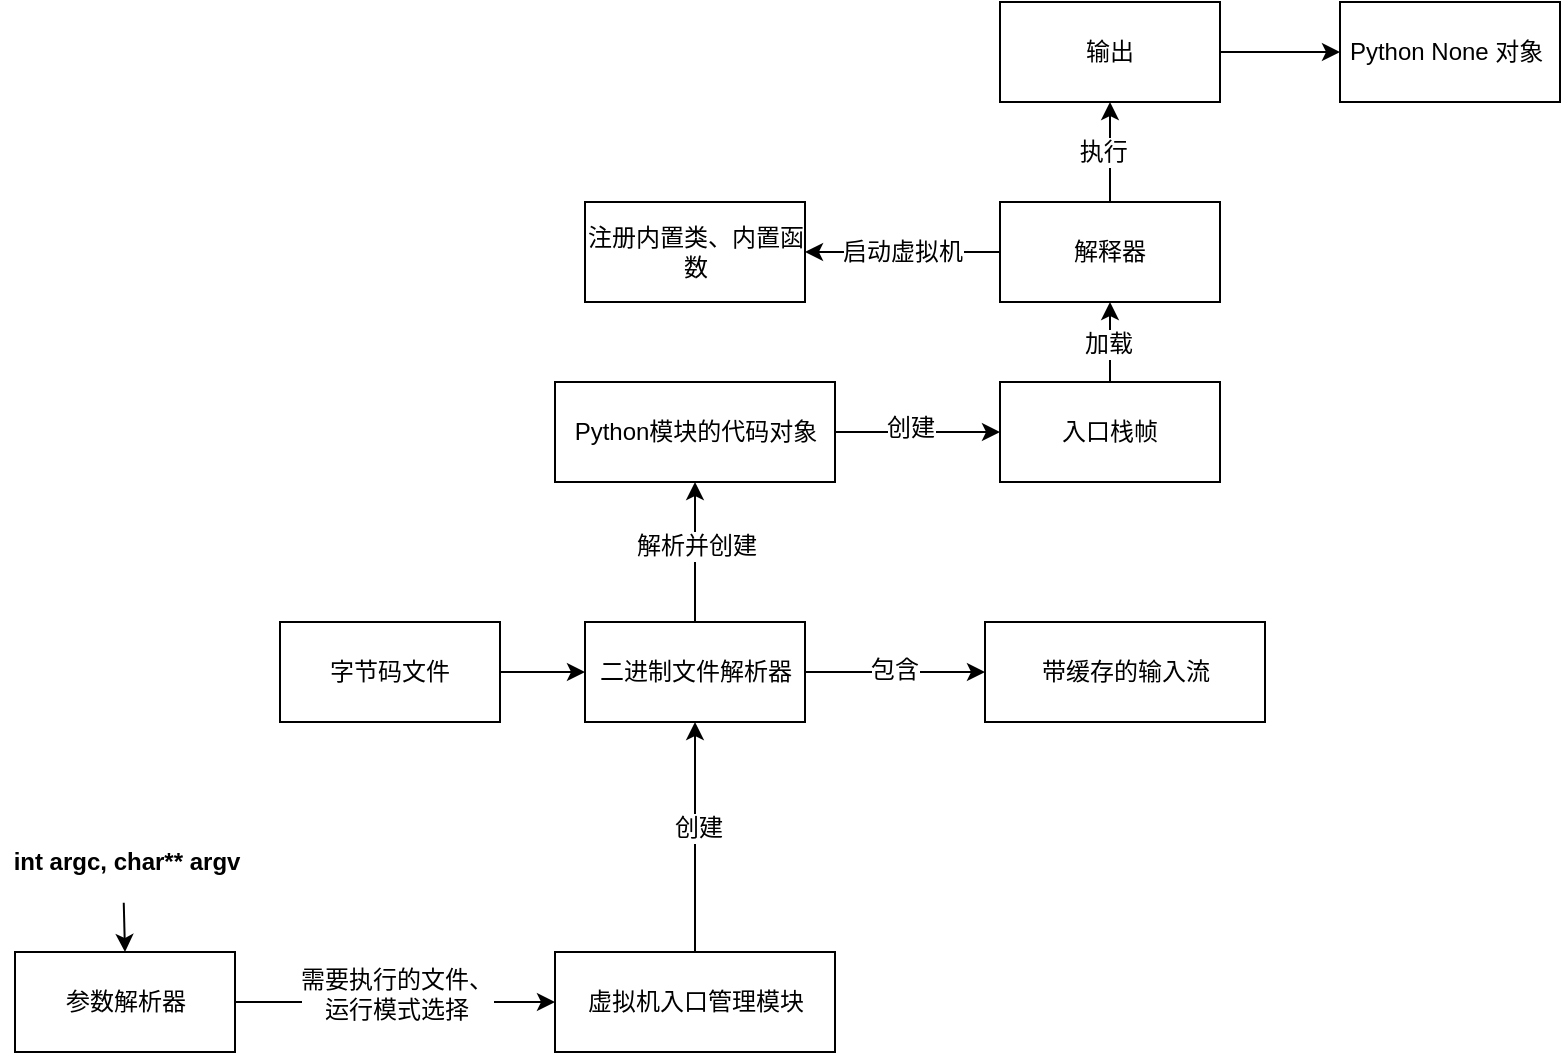 <mxfile version="26.1.1">
  <diagram name="第 1 页" id="PH0EhnSLpC4yuKBZsaBQ">
    <mxGraphModel dx="1562" dy="917" grid="1" gridSize="10" guides="1" tooltips="1" connect="1" arrows="1" fold="1" page="1" pageScale="1" pageWidth="827" pageHeight="1169" math="0" shadow="0">
      <root>
        <mxCell id="0" />
        <mxCell id="1" parent="0" />
        <mxCell id="88KWjVQijQ03BuX8HvaY-6" value="带缓存的输入流" style="html=1;whiteSpace=wrap;" parent="1" vertex="1">
          <mxGeometry x="512.5" y="380" width="140" height="50" as="geometry" />
        </mxCell>
        <mxCell id="88KWjVQijQ03BuX8HvaY-13" style="edgeStyle=orthogonalEdgeStyle;rounded=0;orthogonalLoop=1;jettySize=auto;html=1;exitX=1;exitY=0.5;exitDx=0;exitDy=0;entryX=0;entryY=0.5;entryDx=0;entryDy=0;fontFamily=Helvetica;fontSize=12;fontColor=default;" parent="1" source="88KWjVQijQ03BuX8HvaY-8" target="88KWjVQijQ03BuX8HvaY-6" edge="1">
          <mxGeometry relative="1" as="geometry" />
        </mxCell>
        <mxCell id="88KWjVQijQ03BuX8HvaY-14" value="包含" style="edgeLabel;html=1;align=center;verticalAlign=middle;resizable=0;points=[];strokeColor=default;fontFamily=Helvetica;fontSize=12;fontColor=default;fillColor=default;" parent="88KWjVQijQ03BuX8HvaY-13" vertex="1" connectable="0">
          <mxGeometry x="-0.013" y="1" relative="1" as="geometry">
            <mxPoint as="offset" />
          </mxGeometry>
        </mxCell>
        <mxCell id="88KWjVQijQ03BuX8HvaY-32" style="edgeStyle=orthogonalEdgeStyle;rounded=0;orthogonalLoop=1;jettySize=auto;html=1;exitX=0.5;exitY=0;exitDx=0;exitDy=0;entryX=0.5;entryY=1;entryDx=0;entryDy=0;fontFamily=Helvetica;fontSize=12;fontColor=default;" parent="1" source="88KWjVQijQ03BuX8HvaY-8" target="88KWjVQijQ03BuX8HvaY-31" edge="1">
          <mxGeometry relative="1" as="geometry" />
        </mxCell>
        <mxCell id="88KWjVQijQ03BuX8HvaY-33" value="解析并创建" style="edgeLabel;html=1;align=center;verticalAlign=middle;resizable=0;points=[];strokeColor=default;fontFamily=Helvetica;fontSize=12;fontColor=default;fillColor=default;" parent="88KWjVQijQ03BuX8HvaY-32" vertex="1" connectable="0">
          <mxGeometry x="0.088" relative="1" as="geometry">
            <mxPoint as="offset" />
          </mxGeometry>
        </mxCell>
        <mxCell id="88KWjVQijQ03BuX8HvaY-8" value="二进制文件解析器" style="html=1;whiteSpace=wrap;strokeColor=default;align=center;verticalAlign=middle;fontFamily=Helvetica;fontSize=12;fontColor=default;fillColor=default;" parent="1" vertex="1">
          <mxGeometry x="312.5" y="380" width="110" height="50" as="geometry" />
        </mxCell>
        <mxCell id="88KWjVQijQ03BuX8HvaY-11" style="edgeStyle=orthogonalEdgeStyle;rounded=0;orthogonalLoop=1;jettySize=auto;html=1;exitX=0.5;exitY=0;exitDx=0;exitDy=0;entryX=0.5;entryY=1;entryDx=0;entryDy=0;fontFamily=Helvetica;fontSize=12;fontColor=default;" parent="1" source="88KWjVQijQ03BuX8HvaY-10" target="88KWjVQijQ03BuX8HvaY-8" edge="1">
          <mxGeometry relative="1" as="geometry" />
        </mxCell>
        <mxCell id="88KWjVQijQ03BuX8HvaY-12" value="" style="edgeLabel;html=1;align=center;verticalAlign=middle;resizable=0;points=[];strokeColor=default;fontFamily=Helvetica;fontSize=12;fontColor=default;fillColor=default;" parent="88KWjVQijQ03BuX8HvaY-11" vertex="1" connectable="0">
          <mxGeometry x="0.046" y="-2" relative="1" as="geometry">
            <mxPoint as="offset" />
          </mxGeometry>
        </mxCell>
        <mxCell id="88KWjVQijQ03BuX8HvaY-28" value="创建" style="edgeLabel;html=1;align=center;verticalAlign=middle;resizable=0;points=[];strokeColor=default;fontFamily=Helvetica;fontSize=12;fontColor=default;fillColor=default;" parent="88KWjVQijQ03BuX8HvaY-11" vertex="1" connectable="0">
          <mxGeometry x="0.078" y="-1" relative="1" as="geometry">
            <mxPoint as="offset" />
          </mxGeometry>
        </mxCell>
        <mxCell id="88KWjVQijQ03BuX8HvaY-10" value="虚拟机入口管理模块" style="html=1;whiteSpace=wrap;strokeColor=default;align=center;verticalAlign=middle;fontFamily=Helvetica;fontSize=12;fontColor=default;fillColor=default;" parent="1" vertex="1">
          <mxGeometry x="297.5" y="545" width="140" height="50" as="geometry" />
        </mxCell>
        <mxCell id="88KWjVQijQ03BuX8HvaY-21" style="edgeStyle=orthogonalEdgeStyle;rounded=0;orthogonalLoop=1;jettySize=auto;html=1;exitX=1;exitY=0.5;exitDx=0;exitDy=0;entryX=0;entryY=0.5;entryDx=0;entryDy=0;fontFamily=Helvetica;fontSize=12;fontColor=default;" parent="1" source="88KWjVQijQ03BuX8HvaY-17" target="88KWjVQijQ03BuX8HvaY-10" edge="1">
          <mxGeometry relative="1" as="geometry" />
        </mxCell>
        <mxCell id="88KWjVQijQ03BuX8HvaY-22" value="需要执行的文件、&lt;div&gt;运行模式选择&lt;/div&gt;" style="edgeLabel;html=1;align=center;verticalAlign=middle;resizable=0;points=[];strokeColor=default;fontFamily=Helvetica;fontSize=12;fontColor=default;fillColor=default;" parent="88KWjVQijQ03BuX8HvaY-21" vertex="1" connectable="0">
          <mxGeometry x="-0.003" y="4" relative="1" as="geometry">
            <mxPoint as="offset" />
          </mxGeometry>
        </mxCell>
        <mxCell id="88KWjVQijQ03BuX8HvaY-17" value="参数解析器" style="html=1;whiteSpace=wrap;strokeColor=default;align=center;verticalAlign=middle;fontFamily=Helvetica;fontSize=12;fontColor=default;fillColor=default;" parent="1" vertex="1">
          <mxGeometry x="27.5" y="545" width="110" height="50" as="geometry" />
        </mxCell>
        <mxCell id="88KWjVQijQ03BuX8HvaY-19" value="int argc, char** argv" style="text;align=center;fontStyle=1;verticalAlign=middle;spacingLeft=3;spacingRight=3;strokeColor=none;rotatable=0;points=[[0,0.5],[1,0.5]];portConstraint=eastwest;html=1;fontFamily=Helvetica;fontSize=12;fontColor=default;" parent="1" vertex="1">
          <mxGeometry x="20" y="480" width="125" height="40" as="geometry" />
        </mxCell>
        <mxCell id="88KWjVQijQ03BuX8HvaY-20" style="edgeStyle=orthogonalEdgeStyle;rounded=0;orthogonalLoop=1;jettySize=auto;html=1;exitX=0.495;exitY=1.01;exitDx=0;exitDy=0;entryX=0.5;entryY=0;entryDx=0;entryDy=0;fontFamily=Helvetica;fontSize=12;fontColor=default;exitPerimeter=0;" parent="1" source="88KWjVQijQ03BuX8HvaY-19" target="88KWjVQijQ03BuX8HvaY-17" edge="1">
          <mxGeometry relative="1" as="geometry" />
        </mxCell>
        <mxCell id="88KWjVQijQ03BuX8HvaY-30" style="edgeStyle=orthogonalEdgeStyle;rounded=0;orthogonalLoop=1;jettySize=auto;html=1;exitX=1;exitY=0.5;exitDx=0;exitDy=0;entryX=0;entryY=0.5;entryDx=0;entryDy=0;fontFamily=Helvetica;fontSize=12;fontColor=default;" parent="1" source="88KWjVQijQ03BuX8HvaY-29" target="88KWjVQijQ03BuX8HvaY-8" edge="1">
          <mxGeometry relative="1" as="geometry" />
        </mxCell>
        <mxCell id="88KWjVQijQ03BuX8HvaY-29" value="字节码文件" style="html=1;whiteSpace=wrap;strokeColor=default;align=center;verticalAlign=middle;fontFamily=Helvetica;fontSize=12;fontColor=default;fillColor=default;" parent="1" vertex="1">
          <mxGeometry x="160" y="380" width="110" height="50" as="geometry" />
        </mxCell>
        <mxCell id="88KWjVQijQ03BuX8HvaY-41" style="edgeStyle=orthogonalEdgeStyle;rounded=0;orthogonalLoop=1;jettySize=auto;html=1;exitX=1;exitY=0.5;exitDx=0;exitDy=0;entryX=0;entryY=0.5;entryDx=0;entryDy=0;fontFamily=Helvetica;fontSize=12;fontColor=default;" parent="1" source="88KWjVQijQ03BuX8HvaY-31" target="88KWjVQijQ03BuX8HvaY-40" edge="1">
          <mxGeometry relative="1" as="geometry" />
        </mxCell>
        <mxCell id="88KWjVQijQ03BuX8HvaY-42" value="创建" style="edgeLabel;html=1;align=center;verticalAlign=middle;resizable=0;points=[];strokeColor=default;fontFamily=Helvetica;fontSize=12;fontColor=default;fillColor=default;" parent="88KWjVQijQ03BuX8HvaY-41" vertex="1" connectable="0">
          <mxGeometry x="-0.091" y="2" relative="1" as="geometry">
            <mxPoint as="offset" />
          </mxGeometry>
        </mxCell>
        <mxCell id="88KWjVQijQ03BuX8HvaY-31" value="Python模块的代码对象" style="html=1;whiteSpace=wrap;strokeColor=default;align=center;verticalAlign=middle;fontFamily=Helvetica;fontSize=12;fontColor=default;fillColor=default;" parent="1" vertex="1">
          <mxGeometry x="297.5" y="260" width="140" height="50" as="geometry" />
        </mxCell>
        <mxCell id="88KWjVQijQ03BuX8HvaY-34" value="注册内置类、内置函数" style="html=1;whiteSpace=wrap;strokeColor=default;align=center;verticalAlign=middle;fontFamily=Helvetica;fontSize=12;fontColor=default;fillColor=default;" parent="1" vertex="1">
          <mxGeometry x="312.5" y="170" width="110" height="50" as="geometry" />
        </mxCell>
        <mxCell id="88KWjVQijQ03BuX8HvaY-38" value="启动虚拟机" style="edgeStyle=orthogonalEdgeStyle;rounded=0;orthogonalLoop=1;jettySize=auto;html=1;exitX=0;exitY=0.5;exitDx=0;exitDy=0;entryX=1;entryY=0.5;entryDx=0;entryDy=0;fontFamily=Helvetica;fontSize=12;fontColor=default;" parent="1" source="88KWjVQijQ03BuX8HvaY-35" target="88KWjVQijQ03BuX8HvaY-34" edge="1">
          <mxGeometry x="0.005" relative="1" as="geometry">
            <mxPoint as="offset" />
          </mxGeometry>
        </mxCell>
        <mxCell id="88KWjVQijQ03BuX8HvaY-46" style="edgeStyle=orthogonalEdgeStyle;rounded=0;orthogonalLoop=1;jettySize=auto;html=1;exitX=0.5;exitY=0;exitDx=0;exitDy=0;entryX=0.5;entryY=1;entryDx=0;entryDy=0;fontFamily=Helvetica;fontSize=12;fontColor=default;" parent="1" source="88KWjVQijQ03BuX8HvaY-35" target="88KWjVQijQ03BuX8HvaY-45" edge="1">
          <mxGeometry relative="1" as="geometry" />
        </mxCell>
        <mxCell id="88KWjVQijQ03BuX8HvaY-47" value="执行&amp;nbsp;" style="edgeLabel;html=1;align=center;verticalAlign=middle;resizable=0;points=[];strokeColor=default;fontFamily=Helvetica;fontSize=12;fontColor=default;fillColor=default;" parent="88KWjVQijQ03BuX8HvaY-46" vertex="1" connectable="0">
          <mxGeometry x="0.024" y="2" relative="1" as="geometry">
            <mxPoint as="offset" />
          </mxGeometry>
        </mxCell>
        <mxCell id="88KWjVQijQ03BuX8HvaY-35" value="解释器" style="html=1;whiteSpace=wrap;strokeColor=default;align=center;verticalAlign=middle;fontFamily=Helvetica;fontSize=12;fontColor=default;fillColor=default;" parent="1" vertex="1">
          <mxGeometry x="520" y="170" width="110" height="50" as="geometry" />
        </mxCell>
        <mxCell id="88KWjVQijQ03BuX8HvaY-43" style="edgeStyle=orthogonalEdgeStyle;rounded=0;orthogonalLoop=1;jettySize=auto;html=1;exitX=0.5;exitY=0;exitDx=0;exitDy=0;entryX=0.5;entryY=1;entryDx=0;entryDy=0;fontFamily=Helvetica;fontSize=12;fontColor=default;" parent="1" source="88KWjVQijQ03BuX8HvaY-40" target="88KWjVQijQ03BuX8HvaY-35" edge="1">
          <mxGeometry relative="1" as="geometry" />
        </mxCell>
        <mxCell id="88KWjVQijQ03BuX8HvaY-44" value="加载" style="edgeLabel;html=1;align=center;verticalAlign=middle;resizable=0;points=[];strokeColor=default;fontFamily=Helvetica;fontSize=12;fontColor=default;fillColor=default;" parent="88KWjVQijQ03BuX8HvaY-43" vertex="1" connectable="0">
          <mxGeometry x="-0.02" y="1" relative="1" as="geometry">
            <mxPoint as="offset" />
          </mxGeometry>
        </mxCell>
        <mxCell id="88KWjVQijQ03BuX8HvaY-40" value="入口栈帧" style="html=1;whiteSpace=wrap;strokeColor=default;align=center;verticalAlign=middle;fontFamily=Helvetica;fontSize=12;fontColor=default;fillColor=default;" parent="1" vertex="1">
          <mxGeometry x="520" y="260" width="110" height="50" as="geometry" />
        </mxCell>
        <mxCell id="88KWjVQijQ03BuX8HvaY-51" style="edgeStyle=orthogonalEdgeStyle;rounded=0;orthogonalLoop=1;jettySize=auto;html=1;exitX=1;exitY=0.5;exitDx=0;exitDy=0;entryX=0;entryY=0.5;entryDx=0;entryDy=0;fontFamily=Helvetica;fontSize=12;fontColor=default;" parent="1" source="88KWjVQijQ03BuX8HvaY-45" target="88KWjVQijQ03BuX8HvaY-49" edge="1">
          <mxGeometry relative="1" as="geometry" />
        </mxCell>
        <mxCell id="88KWjVQijQ03BuX8HvaY-45" value="输出" style="html=1;whiteSpace=wrap;strokeColor=default;align=center;verticalAlign=middle;fontFamily=Helvetica;fontSize=12;fontColor=default;fillColor=default;" parent="1" vertex="1">
          <mxGeometry x="520" y="70" width="110" height="50" as="geometry" />
        </mxCell>
        <mxCell id="88KWjVQijQ03BuX8HvaY-49" value="Python None 对象&amp;nbsp;" style="html=1;whiteSpace=wrap;strokeColor=default;align=center;verticalAlign=middle;fontFamily=Helvetica;fontSize=12;fontColor=default;fillColor=default;" parent="1" vertex="1">
          <mxGeometry x="690" y="70" width="110" height="50" as="geometry" />
        </mxCell>
      </root>
    </mxGraphModel>
  </diagram>
</mxfile>
